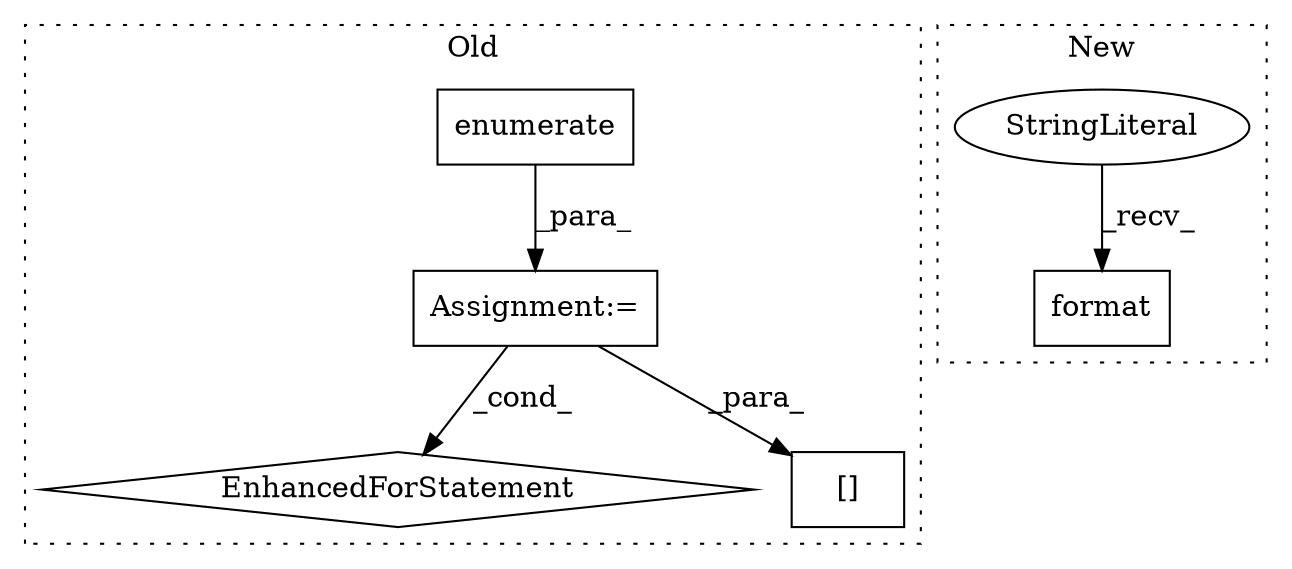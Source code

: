 digraph G {
subgraph cluster0 {
1 [label="enumerate" a="32" s="8445,8459" l="10,1" shape="box"];
4 [label="Assignment:=" a="7" s="8366,8460" l="71,2" shape="box"];
5 [label="EnhancedForStatement" a="70" s="8366,8460" l="71,2" shape="diamond"];
6 [label="[]" a="2" s="8548,8556" l="5,1" shape="box"];
label = "Old";
style="dotted";
}
subgraph cluster1 {
2 [label="format" a="32" s="7808,7825" l="7,1" shape="box"];
3 [label="StringLiteral" a="45" s="7785" l="22" shape="ellipse"];
label = "New";
style="dotted";
}
1 -> 4 [label="_para_"];
3 -> 2 [label="_recv_"];
4 -> 5 [label="_cond_"];
4 -> 6 [label="_para_"];
}